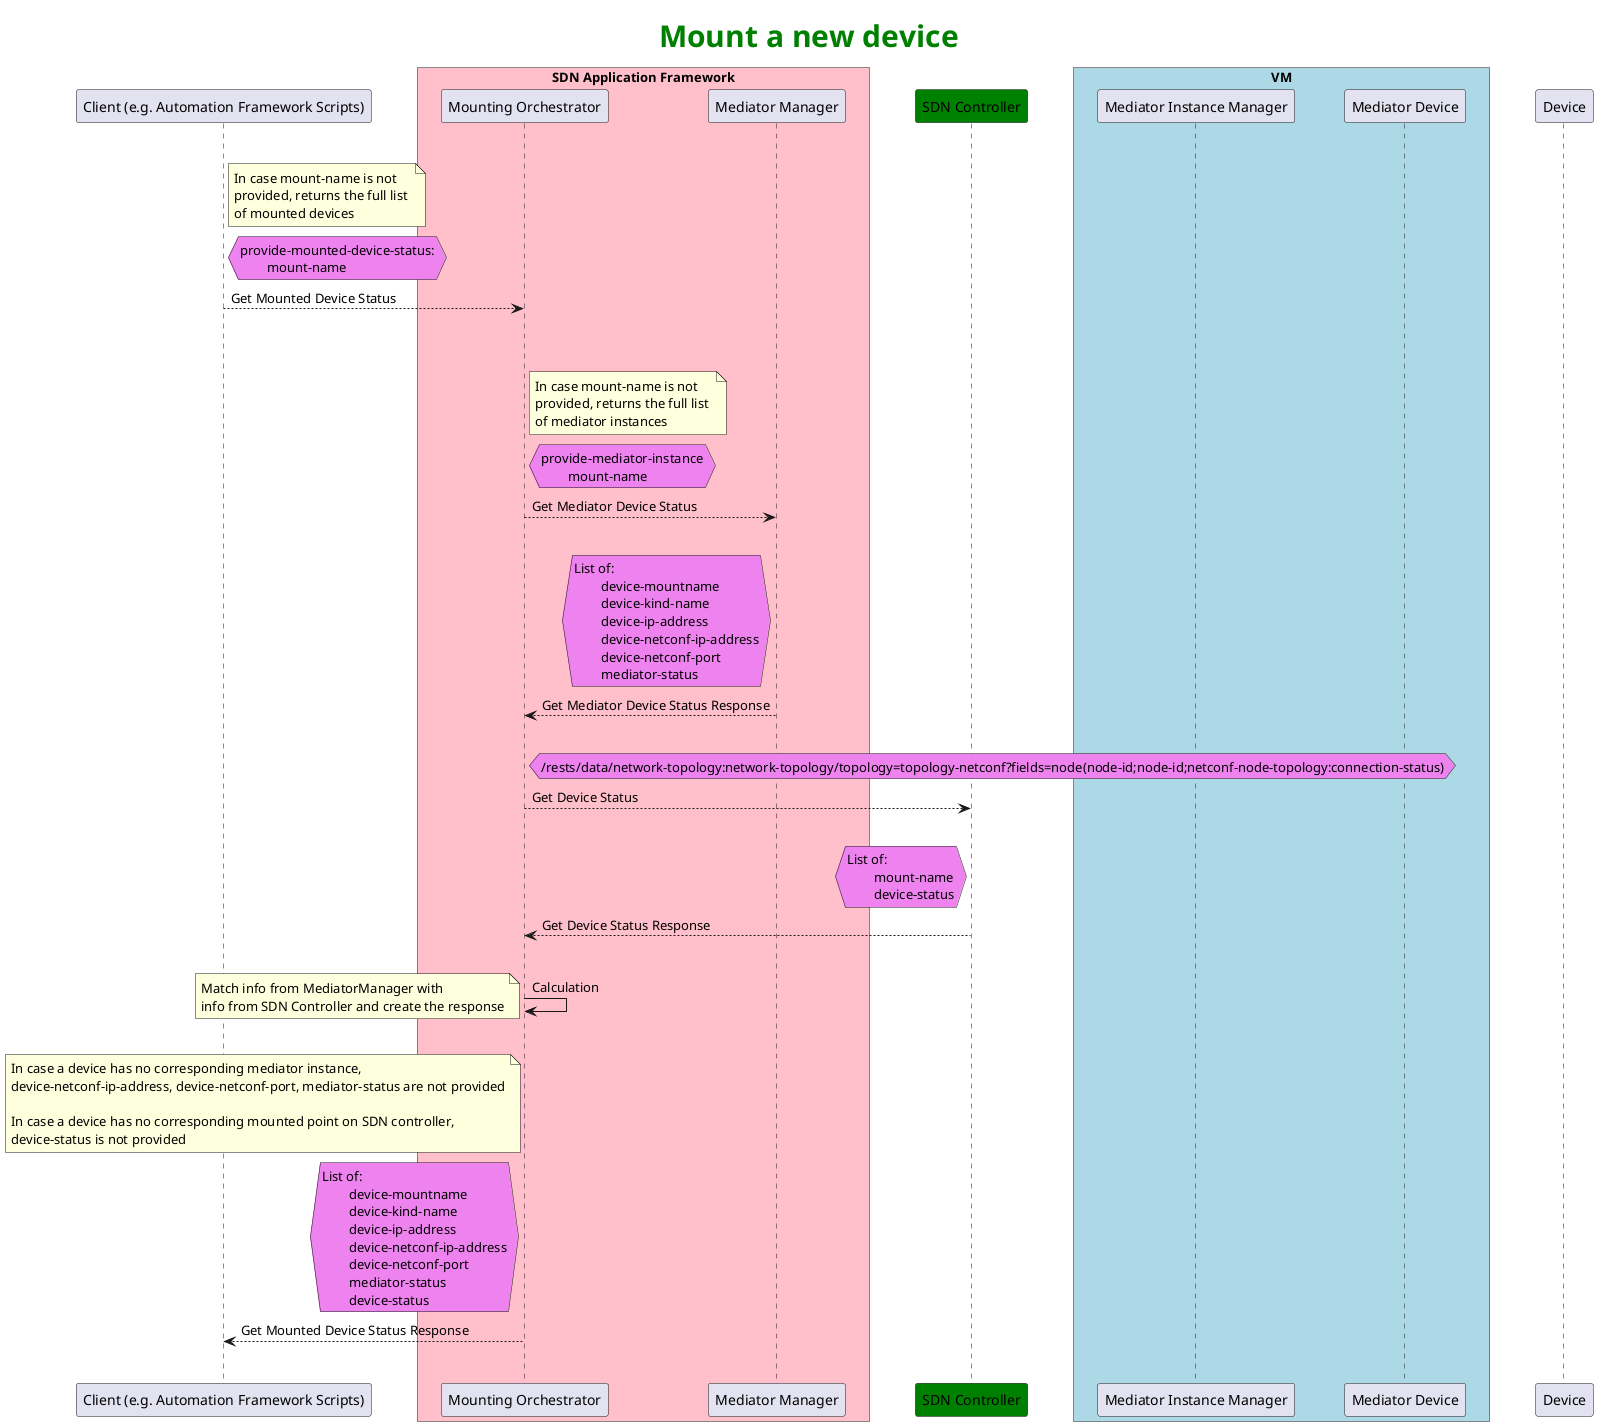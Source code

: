 @startuml

title <font color=green size=30 ><b>Mount a new device



skinparam ParticipantPadding 20
skinparam BoxPadding 20

participant     "Client (e.g. Automation Framework Scripts)" as AF

box "SDN Application Framework" #Pink
	participant     "Mounting Orchestrator" as MO
	participant     "Mediator Manager" as MM
end box

participant     "SDN Controller" as ODL #green


box "VM" #LightBlue
	participant     "Mediator Instance Manager" as MIM
	participant     "Mediator Device" as MD
end box

participant     "Device" as Device


|||
note right AF
In case mount-name is not
provided, returns the full list 
of mounted devices
end note

hnote right AF #violet
provide-mounted-device-status:
	mount-name
endhnote

AF --> MO : Get Mounted Device Status
|||

|||
note right MO
In case mount-name is not
provided, returns the full list 
of mediator instances
end note
hnote right MO #violet
provide-mediator-instance
	mount-name
endhnote


MO --> MM : Get Mediator Device Status
|||


hnote left MM #violet
List of:
	device-mountname
	device-kind-name
	device-ip-address
	device-netconf-ip-address
	device-netconf-port
	mediator-status
endhnote

MM --> MO : Get Mediator Device Status Response
|||

hnote right MO #violet
/rests/data/network-topology:network-topology/topology=topology-netconf?fields=node(node-id;node-id;netconf-node-topology:connection-status)
endhnote
MO --> ODL : Get Device Status
|||


hnote left ODL #violet
List of:
	mount-name
	device-status
endhnote

ODL --> MO :  Get Device Status Response

|||
MO -> MO : Calculation
note left
Match info from MediatorManager with
info from SDN Controller and create the response
end note
|||


note left MO
In case a device has no corresponding mediator instance, 
device-netconf-ip-address, device-netconf-port, mediator-status are not provided

In case a device has no corresponding mounted point on SDN controller, 
device-status is not provided
end note

hnote left MO #violet
List of:
	device-mountname
	device-kind-name
	device-ip-address
	device-netconf-ip-address
	device-netconf-port
	mediator-status
	device-status
endhnote

MO --> AF : Get Mounted Device Status Response
|||


@enduml

